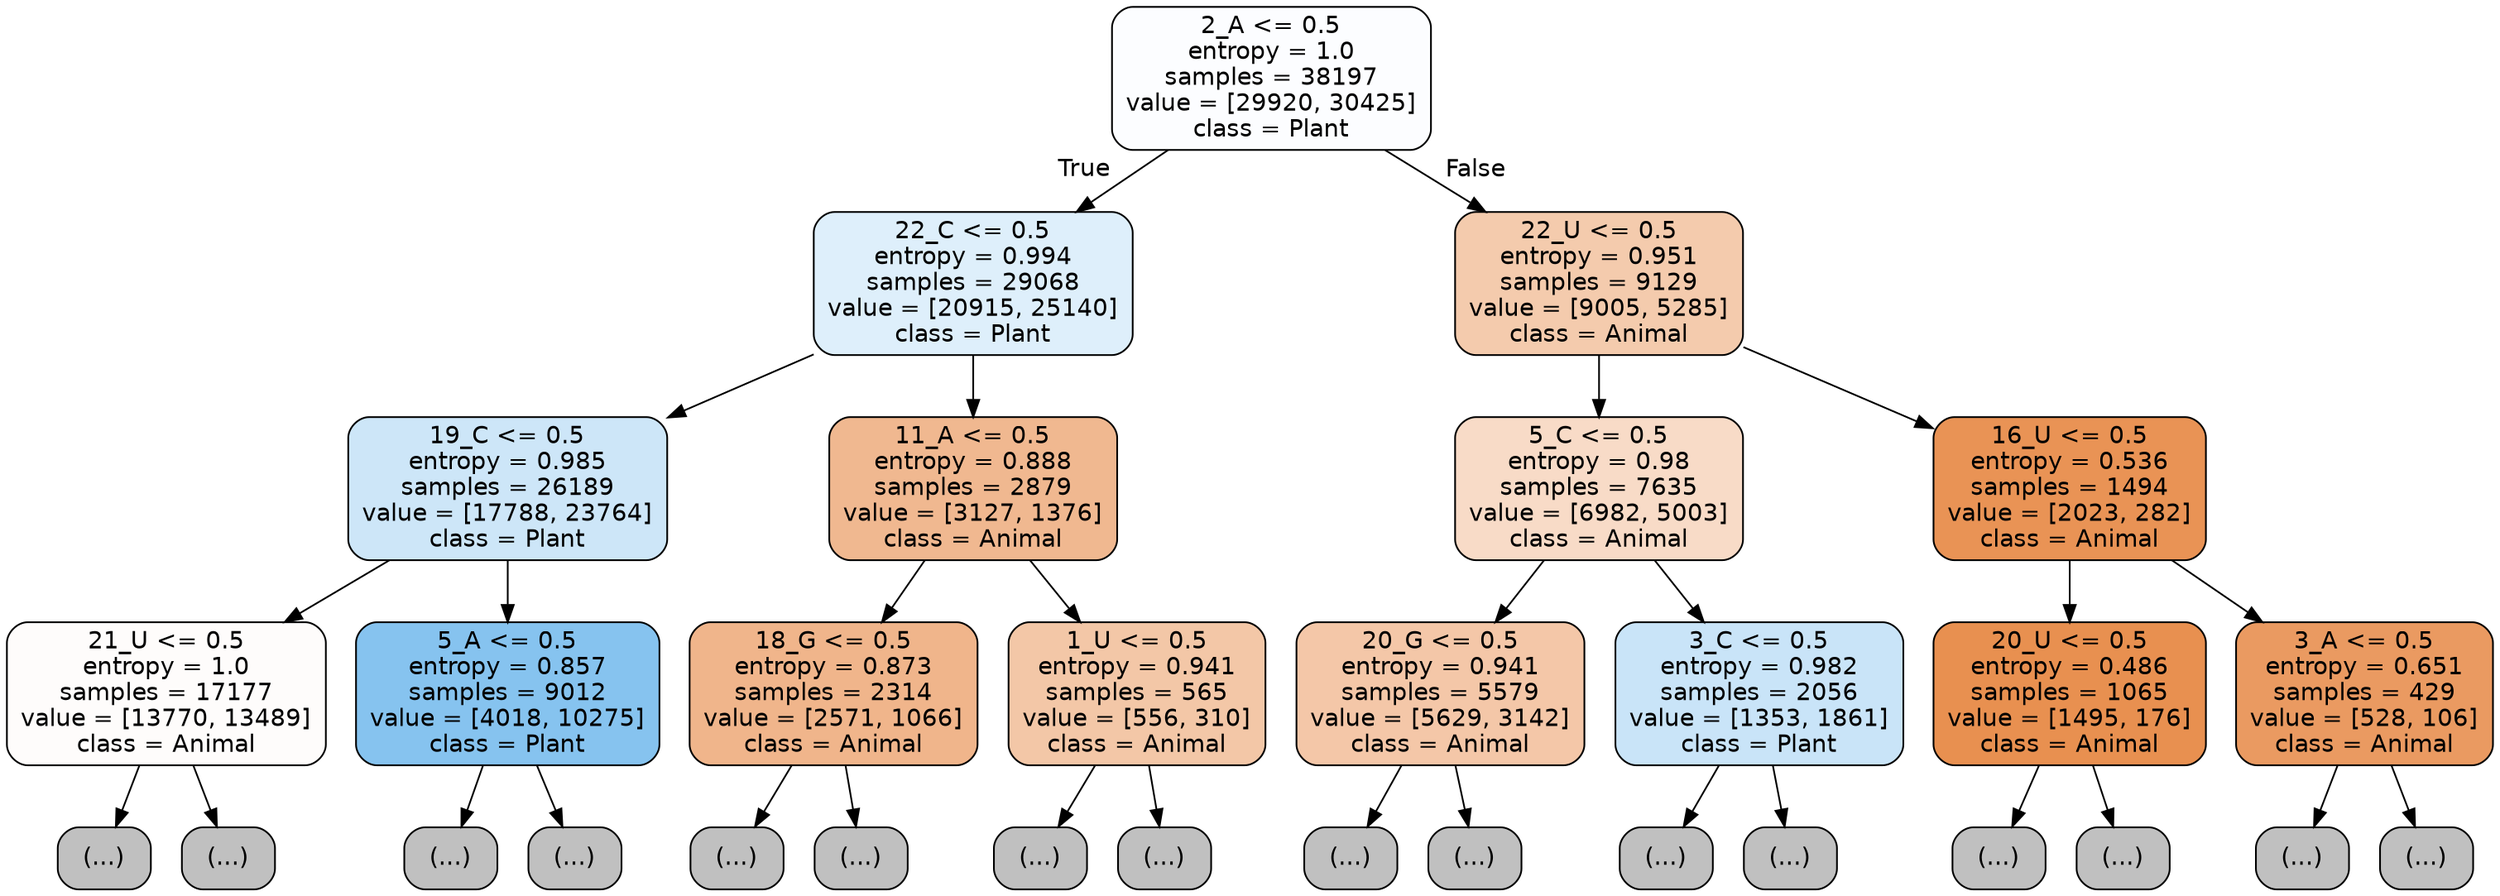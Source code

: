 digraph Tree {
node [shape=box, style="filled, rounded", color="black", fontname="helvetica"] ;
edge [fontname="helvetica"] ;
0 [label="2_A <= 0.5\nentropy = 1.0\nsamples = 38197\nvalue = [29920, 30425]\nclass = Plant", fillcolor="#fcfdff"] ;
1 [label="22_C <= 0.5\nentropy = 0.994\nsamples = 29068\nvalue = [20915, 25140]\nclass = Plant", fillcolor="#deeffb"] ;
0 -> 1 [labeldistance=2.5, labelangle=45, headlabel="True"] ;
2 [label="19_C <= 0.5\nentropy = 0.985\nsamples = 26189\nvalue = [17788, 23764]\nclass = Plant", fillcolor="#cde6f8"] ;
1 -> 2 ;
3 [label="21_U <= 0.5\nentropy = 1.0\nsamples = 17177\nvalue = [13770, 13489]\nclass = Animal", fillcolor="#fefcfb"] ;
2 -> 3 ;
4 [label="(...)", fillcolor="#C0C0C0"] ;
3 -> 4 ;
6977 [label="(...)", fillcolor="#C0C0C0"] ;
3 -> 6977 ;
8816 [label="5_A <= 0.5\nentropy = 0.857\nsamples = 9012\nvalue = [4018, 10275]\nclass = Plant", fillcolor="#86c3ef"] ;
2 -> 8816 ;
8817 [label="(...)", fillcolor="#C0C0C0"] ;
8816 -> 8817 ;
10888 [label="(...)", fillcolor="#C0C0C0"] ;
8816 -> 10888 ;
11521 [label="11_A <= 0.5\nentropy = 0.888\nsamples = 2879\nvalue = [3127, 1376]\nclass = Animal", fillcolor="#f0b890"] ;
1 -> 11521 ;
11522 [label="18_G <= 0.5\nentropy = 0.873\nsamples = 2314\nvalue = [2571, 1066]\nclass = Animal", fillcolor="#f0b58b"] ;
11521 -> 11522 ;
11523 [label="(...)", fillcolor="#C0C0C0"] ;
11522 -> 11523 ;
12308 [label="(...)", fillcolor="#C0C0C0"] ;
11522 -> 12308 ;
12621 [label="1_U <= 0.5\nentropy = 0.941\nsamples = 565\nvalue = [556, 310]\nclass = Animal", fillcolor="#f3c7a7"] ;
11521 -> 12621 ;
12622 [label="(...)", fillcolor="#C0C0C0"] ;
12621 -> 12622 ;
12773 [label="(...)", fillcolor="#C0C0C0"] ;
12621 -> 12773 ;
12926 [label="22_U <= 0.5\nentropy = 0.951\nsamples = 9129\nvalue = [9005, 5285]\nclass = Animal", fillcolor="#f4cbad"] ;
0 -> 12926 [labeldistance=2.5, labelangle=-45, headlabel="False"] ;
12927 [label="5_C <= 0.5\nentropy = 0.98\nsamples = 7635\nvalue = [6982, 5003]\nclass = Animal", fillcolor="#f8dbc7"] ;
12926 -> 12927 ;
12928 [label="20_G <= 0.5\nentropy = 0.941\nsamples = 5579\nvalue = [5629, 3142]\nclass = Animal", fillcolor="#f4c7a8"] ;
12927 -> 12928 ;
12929 [label="(...)", fillcolor="#C0C0C0"] ;
12928 -> 12929 ;
15030 [label="(...)", fillcolor="#C0C0C0"] ;
12928 -> 15030 ;
15803 [label="3_C <= 0.5\nentropy = 0.982\nsamples = 2056\nvalue = [1353, 1861]\nclass = Plant", fillcolor="#c9e4f8"] ;
12927 -> 15803 ;
15804 [label="(...)", fillcolor="#C0C0C0"] ;
15803 -> 15804 ;
16395 [label="(...)", fillcolor="#C0C0C0"] ;
15803 -> 16395 ;
16546 [label="16_U <= 0.5\nentropy = 0.536\nsamples = 1494\nvalue = [2023, 282]\nclass = Animal", fillcolor="#e99355"] ;
12926 -> 16546 ;
16547 [label="20_U <= 0.5\nentropy = 0.486\nsamples = 1065\nvalue = [1495, 176]\nclass = Animal", fillcolor="#e89050"] ;
16546 -> 16547 ;
16548 [label="(...)", fillcolor="#C0C0C0"] ;
16547 -> 16548 ;
16769 [label="(...)", fillcolor="#C0C0C0"] ;
16547 -> 16769 ;
16836 [label="3_A <= 0.5\nentropy = 0.651\nsamples = 429\nvalue = [528, 106]\nclass = Animal", fillcolor="#ea9a61"] ;
16546 -> 16836 ;
16837 [label="(...)", fillcolor="#C0C0C0"] ;
16836 -> 16837 ;
16950 [label="(...)", fillcolor="#C0C0C0"] ;
16836 -> 16950 ;
}